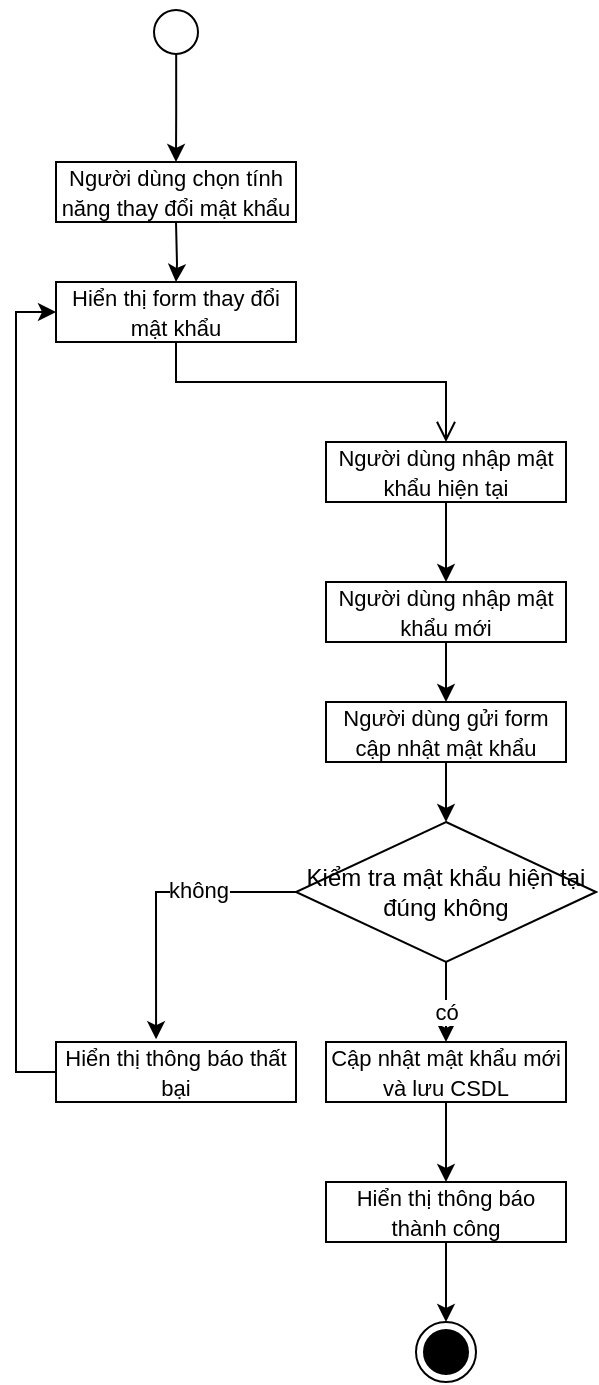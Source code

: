 <mxfile version="24.7.16">
  <diagram name="Page-1" id="aiLTPF3tftz9oULmmABh">
    <mxGraphModel dx="1326" dy="900" grid="1" gridSize="10" guides="1" tooltips="1" connect="1" arrows="1" fold="1" page="1" pageScale="1" pageWidth="850" pageHeight="1100" math="0" shadow="0">
      <root>
        <mxCell id="0" />
        <mxCell id="1" parent="0" />
        <mxCell id="2ytn0_klrlYeO7Sic1uC-7" value="" style="edgeStyle=orthogonalEdgeStyle;rounded=0;orthogonalLoop=1;jettySize=auto;html=1;exitX=0.503;exitY=0.867;exitDx=0;exitDy=0;exitPerimeter=0;" edge="1" parent="1" source="2ytn0_klrlYeO7Sic1uC-1" target="2ytn0_klrlYeO7Sic1uC-4">
          <mxGeometry relative="1" as="geometry" />
        </mxCell>
        <mxCell id="2ytn0_klrlYeO7Sic1uC-1" value="" style="ellipse;html=1;shape=startState;" vertex="1" parent="1">
          <mxGeometry x="435" y="30" width="30" height="30" as="geometry" />
        </mxCell>
        <mxCell id="2ytn0_klrlYeO7Sic1uC-2" value="" style="ellipse;html=1;shape=endState;fillColor=#000000;strokeColor=#000000;" vertex="1" parent="1">
          <mxGeometry x="570" y="690" width="30" height="30" as="geometry" />
        </mxCell>
        <mxCell id="2ytn0_klrlYeO7Sic1uC-4" value="&lt;font style=&quot;font-size: 11px;&quot;&gt;Người dùng chọn tính năng thay đổi mật khẩu&lt;/font&gt;" style="rounded=0;whiteSpace=wrap;html=1;" vertex="1" parent="1">
          <mxGeometry x="390" y="110" width="120" height="30" as="geometry" />
        </mxCell>
        <mxCell id="2ytn0_klrlYeO7Sic1uC-8" value="" style="edgeStyle=orthogonalEdgeStyle;rounded=0;orthogonalLoop=1;jettySize=auto;html=1;exitX=0.503;exitY=0.867;exitDx=0;exitDy=0;exitPerimeter=0;" edge="1" parent="1" target="2ytn0_klrlYeO7Sic1uC-9">
          <mxGeometry relative="1" as="geometry">
            <mxPoint x="450" y="140" as="sourcePoint" />
          </mxGeometry>
        </mxCell>
        <mxCell id="2ytn0_klrlYeO7Sic1uC-9" value="&lt;font style=&quot;font-size: 11px;&quot;&gt;Hiển thị form thay đổi mật khẩu&lt;/font&gt;" style="rounded=0;whiteSpace=wrap;html=1;" vertex="1" parent="1">
          <mxGeometry x="390" y="170" width="120" height="30" as="geometry" />
        </mxCell>
        <mxCell id="2ytn0_klrlYeO7Sic1uC-13" value="" style="edgeStyle=orthogonalEdgeStyle;html=1;verticalAlign=bottom;endArrow=open;endSize=8;rounded=0;exitX=0.5;exitY=1;exitDx=0;exitDy=0;entryX=0.5;entryY=0;entryDx=0;entryDy=0;" edge="1" parent="1" source="2ytn0_klrlYeO7Sic1uC-9" target="2ytn0_klrlYeO7Sic1uC-14">
          <mxGeometry relative="1" as="geometry">
            <mxPoint x="661" y="360" as="targetPoint" />
            <mxPoint x="450" y="200" as="sourcePoint" />
            <Array as="points">
              <mxPoint x="450" y="220" />
              <mxPoint x="585" y="220" />
            </Array>
          </mxGeometry>
        </mxCell>
        <mxCell id="2ytn0_klrlYeO7Sic1uC-22" value="" style="edgeStyle=orthogonalEdgeStyle;rounded=0;orthogonalLoop=1;jettySize=auto;html=1;" edge="1" parent="1" source="2ytn0_klrlYeO7Sic1uC-12" target="2ytn0_klrlYeO7Sic1uC-21">
          <mxGeometry relative="1" as="geometry" />
        </mxCell>
        <mxCell id="2ytn0_klrlYeO7Sic1uC-23" value="có" style="edgeLabel;html=1;align=center;verticalAlign=middle;resizable=0;points=[];" vertex="1" connectable="0" parent="2ytn0_klrlYeO7Sic1uC-22">
          <mxGeometry x="0.24" relative="1" as="geometry">
            <mxPoint as="offset" />
          </mxGeometry>
        </mxCell>
        <mxCell id="2ytn0_klrlYeO7Sic1uC-28" style="edgeStyle=orthogonalEdgeStyle;rounded=0;orthogonalLoop=1;jettySize=auto;html=1;exitX=0;exitY=0.5;exitDx=0;exitDy=0;entryX=0.417;entryY=-0.046;entryDx=0;entryDy=0;entryPerimeter=0;" edge="1" parent="1" source="2ytn0_klrlYeO7Sic1uC-12" target="2ytn0_klrlYeO7Sic1uC-27">
          <mxGeometry relative="1" as="geometry">
            <mxPoint x="430" y="474.875" as="targetPoint" />
          </mxGeometry>
        </mxCell>
        <mxCell id="2ytn0_klrlYeO7Sic1uC-29" value="không" style="edgeLabel;html=1;align=center;verticalAlign=middle;resizable=0;points=[];" vertex="1" connectable="0" parent="2ytn0_klrlYeO7Sic1uC-28">
          <mxGeometry x="-0.313" y="-1" relative="1" as="geometry">
            <mxPoint as="offset" />
          </mxGeometry>
        </mxCell>
        <mxCell id="2ytn0_klrlYeO7Sic1uC-12" value="Kiểm tra mật khẩu hiện tại đúng không" style="rhombus;whiteSpace=wrap;html=1;" vertex="1" parent="1">
          <mxGeometry x="510" y="440" width="150" height="70" as="geometry" />
        </mxCell>
        <mxCell id="2ytn0_klrlYeO7Sic1uC-16" value="" style="edgeStyle=orthogonalEdgeStyle;rounded=0;orthogonalLoop=1;jettySize=auto;html=1;entryX=0.5;entryY=0;entryDx=0;entryDy=0;" edge="1" parent="1" source="2ytn0_klrlYeO7Sic1uC-14" target="2ytn0_klrlYeO7Sic1uC-17">
          <mxGeometry relative="1" as="geometry" />
        </mxCell>
        <mxCell id="2ytn0_klrlYeO7Sic1uC-14" value="&lt;font style=&quot;font-size: 11px;&quot;&gt;Người dùng nhập mật khẩu hiện tại&lt;/font&gt;" style="rounded=0;whiteSpace=wrap;html=1;" vertex="1" parent="1">
          <mxGeometry x="525" y="250" width="120" height="30" as="geometry" />
        </mxCell>
        <mxCell id="2ytn0_klrlYeO7Sic1uC-19" value="" style="edgeStyle=orthogonalEdgeStyle;rounded=0;orthogonalLoop=1;jettySize=auto;html=1;" edge="1" parent="1" source="2ytn0_klrlYeO7Sic1uC-17" target="2ytn0_klrlYeO7Sic1uC-18">
          <mxGeometry relative="1" as="geometry" />
        </mxCell>
        <mxCell id="2ytn0_klrlYeO7Sic1uC-17" value="&lt;font style=&quot;font-size: 11px;&quot;&gt;Người dùng nhập mật khẩu mới&lt;/font&gt;" style="rounded=0;whiteSpace=wrap;html=1;" vertex="1" parent="1">
          <mxGeometry x="525" y="320" width="120" height="30" as="geometry" />
        </mxCell>
        <mxCell id="2ytn0_klrlYeO7Sic1uC-20" value="" style="edgeStyle=orthogonalEdgeStyle;rounded=0;orthogonalLoop=1;jettySize=auto;html=1;" edge="1" parent="1" source="2ytn0_klrlYeO7Sic1uC-18" target="2ytn0_klrlYeO7Sic1uC-12">
          <mxGeometry relative="1" as="geometry" />
        </mxCell>
        <mxCell id="2ytn0_klrlYeO7Sic1uC-18" value="&lt;span style=&quot;font-size: 11px;&quot;&gt;Người dùng gửi form cập nhật mật khẩu&lt;/span&gt;" style="rounded=0;whiteSpace=wrap;html=1;" vertex="1" parent="1">
          <mxGeometry x="525" y="380" width="120" height="30" as="geometry" />
        </mxCell>
        <mxCell id="2ytn0_klrlYeO7Sic1uC-26" value="" style="edgeStyle=orthogonalEdgeStyle;rounded=0;orthogonalLoop=1;jettySize=auto;html=1;" edge="1" parent="1" source="2ytn0_klrlYeO7Sic1uC-21" target="2ytn0_klrlYeO7Sic1uC-24">
          <mxGeometry relative="1" as="geometry" />
        </mxCell>
        <mxCell id="2ytn0_klrlYeO7Sic1uC-21" value="&lt;span style=&quot;font-size: 11px;&quot;&gt;Cập nhật mật khẩu mới và lưu CSDL&lt;/span&gt;" style="rounded=0;whiteSpace=wrap;html=1;" vertex="1" parent="1">
          <mxGeometry x="525" y="550" width="120" height="30" as="geometry" />
        </mxCell>
        <mxCell id="2ytn0_klrlYeO7Sic1uC-25" value="" style="edgeStyle=orthogonalEdgeStyle;rounded=0;orthogonalLoop=1;jettySize=auto;html=1;" edge="1" parent="1" source="2ytn0_klrlYeO7Sic1uC-24" target="2ytn0_klrlYeO7Sic1uC-2">
          <mxGeometry relative="1" as="geometry" />
        </mxCell>
        <mxCell id="2ytn0_klrlYeO7Sic1uC-24" value="&lt;span style=&quot;font-size: 11px;&quot;&gt;Hiển thị thông báo thành công&lt;/span&gt;" style="rounded=0;whiteSpace=wrap;html=1;" vertex="1" parent="1">
          <mxGeometry x="525" y="620" width="120" height="30" as="geometry" />
        </mxCell>
        <mxCell id="2ytn0_klrlYeO7Sic1uC-30" style="edgeStyle=orthogonalEdgeStyle;rounded=0;orthogonalLoop=1;jettySize=auto;html=1;exitX=0;exitY=0.5;exitDx=0;exitDy=0;entryX=0;entryY=0.5;entryDx=0;entryDy=0;" edge="1" parent="1" source="2ytn0_klrlYeO7Sic1uC-27" target="2ytn0_klrlYeO7Sic1uC-9">
          <mxGeometry relative="1" as="geometry">
            <mxPoint x="370" y="180.0" as="targetPoint" />
          </mxGeometry>
        </mxCell>
        <mxCell id="2ytn0_klrlYeO7Sic1uC-27" value="&lt;span style=&quot;font-size: 11px;&quot;&gt;Hiển thị thông báo thất bại&lt;/span&gt;" style="rounded=0;whiteSpace=wrap;html=1;" vertex="1" parent="1">
          <mxGeometry x="390" y="550" width="120" height="30" as="geometry" />
        </mxCell>
      </root>
    </mxGraphModel>
  </diagram>
</mxfile>
